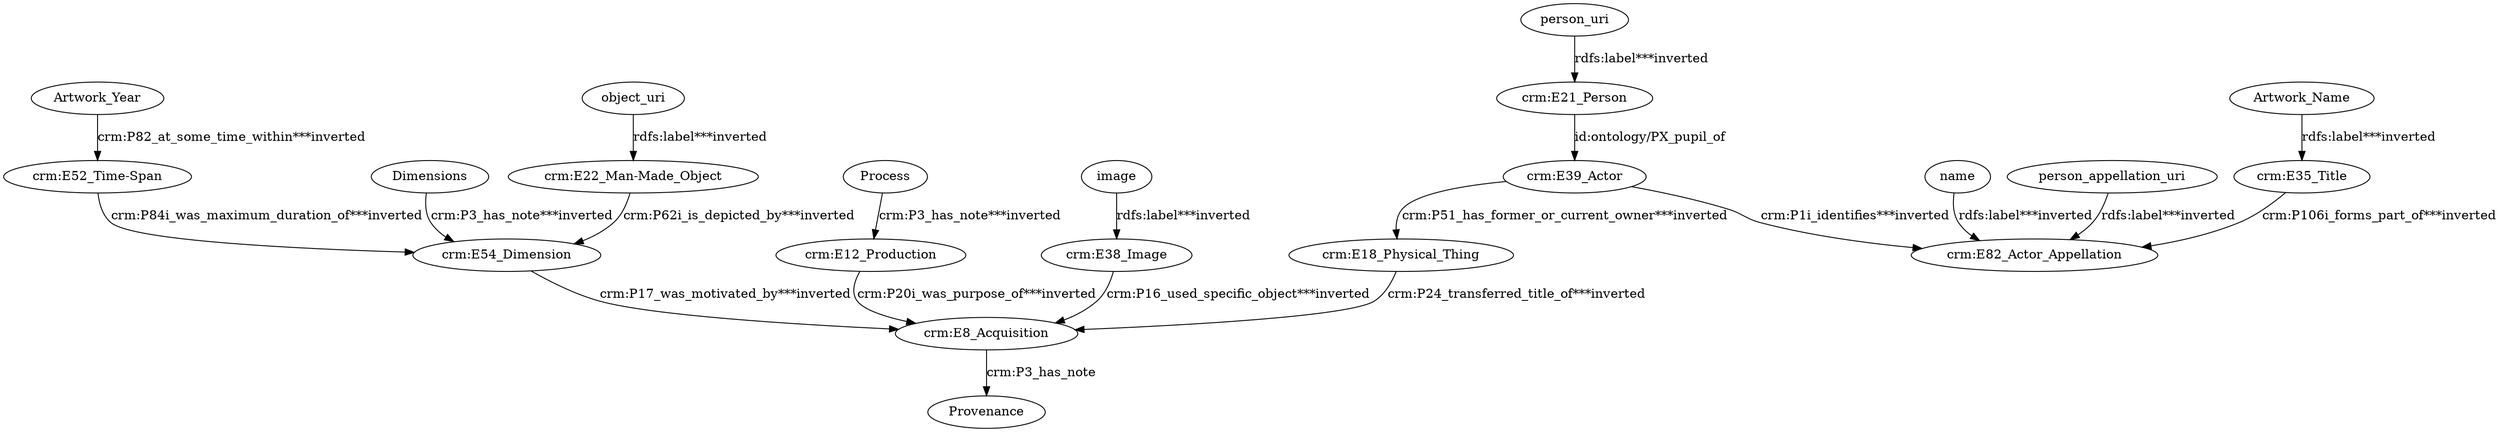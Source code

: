 digraph {
  Artwork_Name [type=attribute_name,label=Artwork_Name]
  "crm:E35_Title1" [type=class_uri,label="crm:E35_Title"]
  Artwork_Year [type=attribute_name,label=Artwork_Year]
  "crm:E52_Time-Span1" [type=class_uri,label="crm:E52_Time-Span"]
  Dimensions [type=attribute_name,label=Dimensions]
  "crm:E54_Dimension1" [type=class_uri,label="crm:E54_Dimension"]
  Process [type=attribute_name,label=Process]
  "crm:E12_Production1" [type=class_uri,label="crm:E12_Production"]
  "crm:E8_Acquisition1" [type=class_uri,label="crm:E8_Acquisition"]
  "crm:E18_Physical_Thing" [type=class_uri,label="crm:E18_Physical_Thing"]
  "crm:E21_Person1" [type=class_uri,label="crm:E21_Person"]
  "crm:E39_Actor" [type=class_uri,label="crm:E39_Actor"]
  "crm:E22_Man-Made_Object1" [type=class_uri,label="crm:E22_Man-Made_Object"]
  "crm:E82_Actor_Appellation1" [type=class_uri,label="crm:E82_Actor_Appellation"]
  "crm:E38_Image1" [type=class_uri,label="crm:E38_Image"]
  Provenance [type=attribute_name,label=Provenance]
  image [type=attribute_name,label=image]
  name [type=attribute_name,label=name]
  object_uri [type=attribute_name,label=object_uri]
  person_appellation_uri [type=attribute_name,label=person_appellation_uri]
  person_uri [type=attribute_name,label=person_uri]
  Artwork_Name -> "crm:E35_Title1" [type=st_property_uri,label="rdfs:label***inverted"]
  Artwork_Year -> "crm:E52_Time-Span1" [type=st_property_uri,label="crm:P82_at_some_time_within***inverted"]
  Dimensions -> "crm:E54_Dimension1" [type=st_property_uri,label="crm:P3_has_note***inverted"]
  Process -> "crm:E12_Production1" [type=st_property_uri,label="crm:P3_has_note***inverted"]
  "crm:E12_Production1" -> "crm:E8_Acquisition1" [type=inherited,label="crm:P20i_was_purpose_of***inverted"]
  "crm:E18_Physical_Thing" -> "crm:E8_Acquisition1" [type=direct_property_uri,label="crm:P24_transferred_title_of***inverted"]
  "crm:E21_Person1" -> "crm:E39_Actor" [label="id:ontology/PX_pupil_of",type=direct_property_uri]
  "crm:E22_Man-Made_Object1" -> "crm:E54_Dimension1" [type=inherited,label="crm:P62i_is_depicted_by***inverted"]
  "crm:E35_Title1" -> "crm:E82_Actor_Appellation1" [type=inherited,label="crm:P106i_forms_part_of***inverted"]
  "crm:E38_Image1" -> "crm:E8_Acquisition1" [type=inherited,label="crm:P16_used_specific_object***inverted"]
  "crm:E39_Actor" -> "crm:E18_Physical_Thing" [type=direct_property_uri,label="crm:P51_has_former_or_current_owner***inverted"]
  "crm:E39_Actor" -> "crm:E82_Actor_Appellation1" [type=inherited,label="crm:P1i_identifies***inverted"]
  "crm:E52_Time-Span1" -> "crm:E54_Dimension1" [type=direct_property_uri,label="crm:P84i_was_maximum_duration_of***inverted"]
  "crm:E54_Dimension1" -> "crm:E8_Acquisition1" [type=inherited,label="crm:P17_was_motivated_by***inverted"]
  "crm:E8_Acquisition1" -> Provenance [label="crm:P3_has_note",type=st_property_uri]
  image -> "crm:E38_Image1" [type=st_property_uri,label="rdfs:label***inverted"]
  name -> "crm:E82_Actor_Appellation1" [type=st_property_uri,label="rdfs:label***inverted"]
  object_uri -> "crm:E22_Man-Made_Object1" [type=st_property_uri,label="rdfs:label***inverted"]
  person_appellation_uri -> "crm:E82_Actor_Appellation1" [type=st_property_uri,label="rdfs:label***inverted"]
  person_uri -> "crm:E21_Person1" [type=st_property_uri,label="rdfs:label***inverted"]
}
